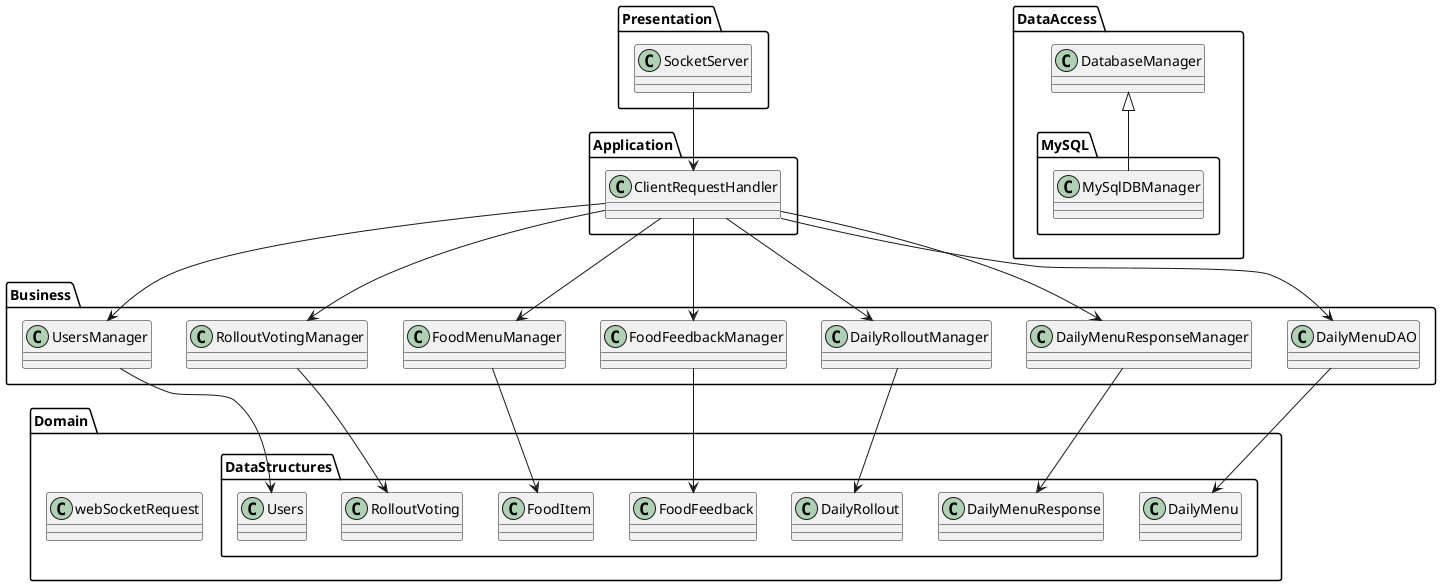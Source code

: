 @startuml

package Application {
    class ClientRequestHandler {
    }
}

package Business {
    class DailyMenuDAO {
    }
    class DailyMenuResponseManager {
    }
    class DailyRolloutManager {
    }
    class FoodFeedbackManager {
    }
    class FoodMenuManager {
    }
    class RolloutVotingManager {
    }
    class UsersManager {
    }
}

package DataAccess {
    class DatabaseManager {
    }
    package MySQL {
        class MySqlDBManager {
        }
    }
}

package Domain {
    package DataStructures {
        class DailyMenu {
        }
        class DailyMenuResponse {
        }
        class DailyRollout {
        }
        class FoodFeedback {
        }
        class FoodItem {
        }
        class RolloutVoting {
        }
        class Users {
        }
    }
    class webSocketRequest {
    }
}

package Presentation {
    class SocketServer {
    }
}

ClientRequestHandler --> DailyMenuDAO
ClientRequestHandler --> DailyMenuResponseManager
ClientRequestHandler --> DailyRolloutManager
ClientRequestHandler --> FoodFeedbackManager
ClientRequestHandler --> FoodMenuManager
ClientRequestHandler --> RolloutVotingManager
ClientRequestHandler --> UsersManager

DatabaseManager <|-- MySqlDBManager

DailyMenuDAO --> DailyMenu
DailyMenuResponseManager --> DailyMenuResponse
DailyRolloutManager --> DailyRollout
FoodFeedbackManager --> FoodFeedback
FoodMenuManager --> FoodItem
RolloutVotingManager --> RolloutVoting
UsersManager --> Users

SocketServer --> ClientRequestHandler

@enduml
